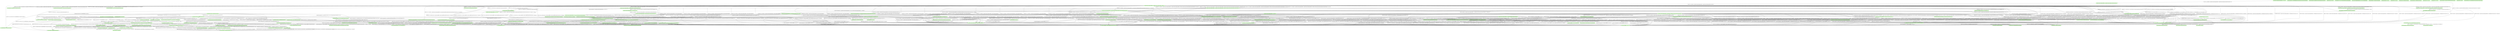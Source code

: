 digraph G {
  node [color=".3 .2 1.0",shape=box,style=filled];
  edge [];
  "0" [label="<java.io.PrintWriter: void println(java.lang.String)>",];
  "1" [label="<java.lang.Thread: void <init>(java.lang.ThreadGroup,java.lang.String)>",];
  "2" [label="<java.io.File: void <init>(java.lang.String)>",];
  "3" [label="<java.lang.ClassLoader: java.util.Enumeration getSystemResources(java.lang.String)>",];
  "4" [label="<java.lang.Class: java.lang.Class forName(java.lang.String)>",];
  "5" [label="<java.lang.Class: java.lang.String getName()>",];
  "6" [label="<org.axiondb.tools.BatchSqlCommandRunner: void <clinit>()>",];
  "7" [label="<java.io.BufferedReader: java.lang.String readLine()>",];
  "8" [label="<java.util.Hashtable: java.lang.Object put(java.lang.Object,java.lang.Object)>",];
  "9" [label="<org.axiondb.jdbc.AxionDriver: void <init>()>",];
  "10" [label="<org.axiondb.tools.BatchSqlCommandRunner: java.lang.String readCommand(java.io.BufferedReader)>",];
  "11" [label="<java.lang.Double: double parseDouble(java.lang.String)>",];
  "12" [label="<java.lang.NoClassDefFoundError: void <init>(java.lang.String)>",];
  "13" [label="<java.lang.System: java.lang.String getProperty(java.lang.String)>",];
  "14" [label="<org.axiondb.tools.Console: void <init>(java.lang.String,java.io.PrintWriter)>",];
  "15" [label="<java.lang.Object: java.lang.Class getClass()>",];
  "16" [label="<org.apache.commons.logging.LogFactory: java.util.Hashtable createFactoryStore()>",];
  "17" [label="<org.axiondb.tools.Console: void main(java.lang.String[])>",];
  "18" [label="<org.axiondb.tools.Console: void cleanUp()>",];
  "19" [label="<org.axiondb.tools.BatchSqlCommandRunner: void <init>(java.sql.Connection)>",];
  "20" [label="<org.apache.commons.logging.LogFactory$3: java.lang.Object run()>",];
  "21" [label="<java.lang.ThreadGroup: void add(java.lang.ThreadGroup)>",];
  "22" [label="<org.apache.commons.logging.LogFactory: org.apache.commons.logging.LogFactory getCachedFactory(java.lang.ClassLoader)>",];
  "23" [label="<java.lang.StringBuffer: java.lang.String toString()>",];
  "24" [label="<org.apache.commons.logging.LogFactory: java.util.Properties getConfigurationFile(java.lang.ClassLoader,java.lang.String)>",];
  "25" [label="<java.lang.Boolean: java.lang.Boolean valueOf(java.lang.String)>",];
  "26" [label="<org.apache.commons.logging.LogConfigurationException: void <init>(java.lang.String,java.lang.Throwable)>",];
  "27" [label="<org.apache.commons.logging.LogFactory: java.lang.String trim(java.lang.String)>",];
  "28" [label="<org.apache.commons.logging.LogFactory$6: java.lang.Object run()>",];
  "29" [label="<java.util.ArrayList: java.lang.Object get(int)>",];
  "30" [label="<java.util.ArrayList: int size()>",];
  "31" [label="<org.apache.commons.logging.LogFactory$4: java.lang.Object run()>",];
  "32" [label="<java.lang.ClassCastException: void <init>(java.lang.String)>",];
  "33" [label="<java.lang.Class: java.lang.Class forName(java.lang.String,boolean,java.lang.ClassLoader)>",];
  "34" [label="<org.apache.commons.logging.LogFactory: org.apache.commons.logging.LogFactory newFactory(java.lang.String,java.lang.ClassLoader,java.lang.ClassLoader)>",];
  "35" [label="<org.axiondb.jdbc.ConnectionFactory: void <init>()>",];
  "36" [label="<org.apache.commons.logging.LogFactory: void <clinit>()>",];
  "37" [label="<java.io.PrintWriter: void print(java.lang.String)>",];
  "38" [label="<org.apache.commons.logging.LogFactory: java.util.Enumeration getResources(java.lang.ClassLoader,java.lang.String)>",];
  "39" [label="<org.axiondb.tools.BatchSqlCommandRunner: boolean isInQuotes(java.lang.String,boolean)>",];
  "40" [label="<java.io.InputStreamReader: void <init>(java.io.InputStream,java.lang.String)>",];
  "41" [label="<java.lang.ClassLoader: void checkPackageAccess(java.lang.Class,java.security.ProtectionDomain)>",];
  "42" [label="<java.lang.Throwable: java.lang.String getMessage()>",];
  "43" [label="<java.util.ArrayList: boolean add(java.lang.Object)>",];
  "44" [label="<org.apache.commons.logging.LogFactory$3: void <init>(java.lang.ClassLoader,java.lang.String)>",];
  "45" [label="<java.lang.ClassLoader: long findNative(java.lang.ClassLoader,java.lang.String)>",];
  "46" [label="<java.lang.String: void <clinit>()>",];
  "47" [label="<java.lang.ClassLoader: java.lang.ClassLoader getSystemClassLoader()>",];
  "48" [label="<org.apache.commons.logging.LogFactory: void logHierarchy(java.lang.String,java.lang.ClassLoader)>",];
  "49" [label="<java.lang.ClassLoader: java.io.InputStream getSystemResourceAsStream(java.lang.String)>",];
  "50" [label="<org.axiondb.tools.Console: void describeTable(java.lang.String)>",];
  "51" [label="<java.util.Properties: java.util.Enumeration propertyNames()>",];
  "52" [label="<java.lang.Thread: void <init>(java.lang.ThreadGroup,java.lang.Runnable)>",];
  "53" [label="<org.apache.commons.logging.LogFactory: java.lang.Object createFactory(java.lang.String,java.lang.ClassLoader)>",];
  "54" [label="<java.io.FileReader: void <init>(java.io.File)>",];
  "55" [label="<org.apache.commons.logging.LogFactory$6: void <init>(java.lang.String,java.lang.String)>",];
  "56" [label="<java.util.Properties: void load(java.io.InputStream)>",];
  "57" [label="<org.axiondb.tools.Console: void printResultSet(java.sql.ResultSet)>",];
  "58" [label="<org.apache.commons.logging.LogFactory$5: void <init>(java.net.URL)>",];
  "59" [label="<java.lang.StringBuffer: void <init>(java.lang.String)>",];
  "60" [label="<java.lang.ThreadGroup: void <init>()>",];
  "61" [label="<java.lang.ThreadGroup: void checkAccess()>",];
  "62" [label="<java.lang.System: int identityHashCode(java.lang.Object)>",];
  "63" [label="<org.apache.commons.logging.LogFactory: boolean implementsLogFactory(java.lang.Class)>",];
  "64" [label="<org.apache.commons.logging.LogFactory: org.apache.commons.logging.LogFactory getFactory()>",];
  "65" [label="<java.io.InputStreamReader: void <init>(java.io.InputStream)>",];
  "66" [label="<java.io.PrintStream: void <init>(java.io.OutputStream)>",];
  "67" [label="<java.lang.reflect.Method: java.lang.Object invoke(java.lang.Object,java.lang.Object[])>",];
  "68" [label="<java.util.ArrayList: void <init>()>",];
  "69" [label="<java.lang.Throwable: java.lang.String toString()>",];
  "70" [label="<java.security.PrivilegedActionException: void <init>(java.lang.Exception)>",];
  "71" [label="<java.lang.ref.Finalizer: void register(java.lang.Object)>",];
  "72" [label="<java.lang.String: int length()>",];
  "73" [label="<java.io.PrintStream: void flush()>",];
  "74" [label="<java.lang.Class: boolean isAssignableFrom(java.lang.Class)>",];
  "75" [label="<java.lang.ClassLoader: void <init>()>",];
  "76" [label="<java.io.FileOutputStream: void <init>(java.lang.String,boolean)>",];
  "77" [label="<org.axiondb.tools.BatchSqlCommandRunner: void <init>(java.sql.Statement)>",];
  "78" [label="<org.apache.commons.logging.LogFactory$1: void <init>()>",];
  "79" [label="<org.apache.commons.logging.LogFactory: void access$000(java.lang.String)>",];
  "80" [label="<org.apache.commons.logging.LogFactory$1: java.lang.Object run()>",];
  "81" [label="<java.util.Hashtable: void <init>()>",];
  "82" [label="<org.apache.commons.logging.LogFactory$5: java.lang.Object run()>",];
  "83" [label="<org.apache.commons.logging.LogFactory: java.lang.ClassLoader directGetContextClassLoader()>",];
  "84" [label="<org.apache.commons.logging.LogFactory: void logClassLoaderEnvironment(java.lang.Class)>",];
  "85" [label="<org.apache.commons.logging.LogFactory: java.lang.ClassLoader getContextClassLoaderInternal()>",];
  "86" [label="<org.apache.commons.logging.LogFactory: org.apache.commons.logging.Log getLog(java.lang.Class)>",];
  "87" [label="<org.apache.commons.logging.LogFactory$2: void <init>(java.lang.String,java.lang.ClassLoader)>",];
  "88" [label="<java.io.PrintWriter: void print(char)>",];
  "89" [label="<java.sql.DriverManager: void registerDriver(java.sql.Driver)>",];
  "90" [label="<org.apache.commons.logging.LogFactory: boolean isDiagnosticsEnabled()>",];
  "91" [label="<java.lang.Thread: void <clinit>()>",];
  "92" [label="<java.lang.System: void initializeSystemClass()>",];
  "93" [label="<org.axiondb.tools.BatchSqlCommandRunner: java.lang.String readLine(java.io.BufferedReader)>",];
  "94" [label="<java.util.Hashtable: java.lang.Object get(java.lang.Object)>",];
  "95" [label="<java.lang.StringBuffer: java.lang.StringBuffer append(java.lang.String)>",];
  "96" [label="<java.lang.ClassLoader: void addClass(java.lang.Class)>",];
  "97" [label="<org.apache.commons.logging.LogFactory: java.lang.Class class$(java.lang.String)>",];
  "98" [label="<org.axiondb.tools.Console: void printRight(java.lang.String,int)>",];
  "99" [label="<java.lang.String: boolean equals(java.lang.Object)>",];
  "100" [label="<java.security.AccessController: java.lang.Object doPrivileged(java.security.PrivilegedAction)>",];
  "101" [label="<org.axiondb.tools.Console: void printCentered(java.lang.String,int)>",];
  "102" [label="<java.io.BufferedReader: void <init>(java.io.Reader)>",];
  "103" [label="<java.lang.Object: void <init>()>",];
  "104" [label="<org.apache.commons.logging.LogFactory: java.io.InputStream getResourceAsStream(java.lang.ClassLoader,java.lang.String)>",];
  "105" [label="<org.axiondb.tools.Console: void listTables(java.lang.String)>",];
  "106" [label="<java.lang.RuntimeException: void <init>(java.lang.String)>",];
  "107" [label="<java.lang.System: void <clinit>()>",];
  "108" [label="<org.axiondb.tools.Console: void execute(java.lang.String)>",];
  "109" [label="<java.lang.NullPointerException: void <init>(java.lang.String)>",];
  "110" [label="<org.apache.commons.logging.LogFactory: java.lang.String getSystemProperty(java.lang.String,java.lang.String)>",];
  "111" [label="<java.util.Properties: java.lang.String getProperty(java.lang.String)>",];
  "112" [label="<java.util.Properties: void <init>()>",];
  "113" [label="<java.lang.StringBuffer: void <init>()>",];
  "114" [label="<org.apache.commons.logging.LogConfigurationException: void <init>(java.lang.Throwable)>",];
  "115" [label="<org.axiondb.tools.Console: void <init>(java.lang.String,java.lang.String,java.io.PrintWriter)>",];
  "116" [label="<java.io.PrintWriter: void <init>(java.io.OutputStream,boolean)>",];
  "117" [label="<java.lang.Object: void <clinit>()>",];
  "118" [label="<org.apache.commons.logging.LogFactory: void logDiagnostic(java.lang.String)>",];
  "119" [label="<java.lang.ClassLoader: java.lang.Class loadClassInternal(java.lang.String)>",];
  "120" [label="<org.apache.commons.logging.LogFactory: java.lang.ClassLoader getClassLoader(java.lang.Class)>",];
  "121" [label="<org.axiondb.tools.Console: void printBoundary(char,int[])>",];
  "122" [label="<java.lang.ThreadGroup: void <init>(java.lang.ThreadGroup,java.lang.String)>",];
  "123" [label="<java.io.PrintStream: void println(java.lang.String)>",];
  "124" [label="<java.lang.Thread: java.lang.Thread currentThread()>",];
  "125" [label="<org.axiondb.tools.BatchSqlCommandRunner: void runCommands(java.io.BufferedReader)>",];
  "126" [label="<java.lang.Thread: void exit()>",];
  "127" [label="<org.axiondb.tools.Console: void executeSql(java.lang.String)>",];
  "128" [label="<java.lang.Class: java.lang.ClassLoader getClassLoader()>",];
  "129" [label="<java.lang.Thread: void init(java.lang.ThreadGroup,java.lang.Runnable,java.lang.String,long)>",];
  "130" [label="<java.io.BufferedReader: void close()>",];
  "131" [label="<org.axiondb.tools.BatchSqlCommandRunner: java.lang.Class class$(java.lang.String)>",];
  "132" [label="<org.apache.commons.logging.LogFactory: java.lang.String objectId(java.lang.Object)>",];
  "133" [label="<org.axiondb.tools.Console: java.sql.Connection getConnection()>",];
  "134" [label="<org.apache.commons.logging.LogFactory$4: void <init>(java.lang.ClassLoader,java.lang.String)>",];
  "135" [label="<java.lang.System: java.lang.String getProperty(java.lang.String,java.lang.String)>",];
  "136" [label="<org.axiondb.tools.Console: void <clinit>()>",];
  "137" [label="<org.apache.commons.logging.LogFactory: void initDiagnostics()>",];
  "138" [label="<org.axiondb.jdbc.AxionDriver: void <clinit>()>",];
  "139" [label="<java.io.PrintStream: void print(java.lang.String)>",];
  "140" [label="<java.lang.StringBuffer: void setLength(int)>",];
  "141" [label="<org.apache.commons.logging.LogFactory: java.util.Properties getProperties(java.net.URL)>",];
  "142" [label="<org.apache.commons.logging.LogFactory: void cacheFactory(java.lang.ClassLoader,org.apache.commons.logging.LogFactory)>",];
  "143" [label="<java.lang.StringBuffer: java.lang.StringBuffer append(char)>",];
  "144" [label="<java.lang.ThreadGroup: void uncaughtException(java.lang.Thread,java.lang.Throwable)>",];
  "145" [label="<java.sql.DriverManager: java.sql.Connection getConnection(java.lang.String)>",];
  "146" [label="<org.apache.commons.logging.LogFactory$2: java.lang.Object run()>",];
  "147" [label="<java.lang.Class: java.lang.reflect.Method getMethod(java.lang.String,java.lang.Class[])>",];
  "1" -> "129" [label="[7@L-1] invokespecial %this.<java.lang.Thread: void init(java.lang.ThreadGroup,java.lang.Runnable,java.lang.String,long)>(r1, %nullconst, r2, %longconst1);",];
  "1" -> "103" [label="[0@L-1] invokespecial %this.<java.lang.Object: void <init>()>();",];
  "6" -> "86" [label="[7@L129] $r1 = invokestatic <org.apache.commons.logging.LogFactory: org.apache.commons.logging.Log getLog(java.lang.Class)>($r2);",];
  "6" -> "131" [label="[3@L129] $r2 = invokestatic <org.axiondb.tools.BatchSqlCommandRunner: java.lang.Class class$(java.lang.String)>(%stringconst0);",];
  "9" -> "35" [label="[0@L59] invokespecial %this.<org.axiondb.jdbc.ConnectionFactory: void <init>()>();",];
  "10" -> "23" [label="[31@L111] $r3 = invokevirtual $r2.<java.lang.StringBuffer: java.lang.String toString()>();",];
  "10" -> "95" [label="[12@L105] invokevirtual $r7.<java.lang.StringBuffer: java.lang.StringBuffer append(java.lang.String)>($r6);",];
  "10" -> "39" [label="[16@L107] $z0 = invokevirtual %this.<org.axiondb.tools.BatchSqlCommandRunner: boolean isInQuotes(java.lang.String,boolean)>($r6, z3);",];
  "10" -> "143" [label="[15@L106] invokevirtual $r8.<java.lang.StringBuffer: java.lang.StringBuffer append(char)>(%intconst3);",];
  "10" -> "93" [label="[28@L103] $r6 = invokevirtual %this.<org.axiondb.tools.BatchSqlCommandRunner: java.lang.String readLine(java.io.BufferedReader)>(reader);",];
  "10" -> "140" [label="[2@L99] invokevirtual $r1.<java.lang.StringBuffer: void setLength(int)>(%intconst0);",];
  "14" -> "115" [label="[0@L71] invokespecial %this.<org.axiondb.tools.Console: void <init>(java.lang.String,java.lang.String,java.io.PrintWriter)>(dbName, %nullconst, writer);",];
  "16" -> "110" [label="[2@L346] r8 = invokestatic <org.apache.commons.logging.LogFactory: java.lang.String getSystemProperty(java.lang.String,java.lang.String)>(%stringconst0, %nullconst);",];
  "16" -> "81" [label="[26@L375] invokespecial $r2.<java.util.Hashtable: void <init>()>();",];
  "16" -> "4" [label="[8@L357] $r0 = invokestatic <java.lang.Class: java.lang.Class forName(java.lang.String)>(r8);",];
  "16" -> "99" [label="[14@L362] $z0 = invokevirtual $r4.<java.lang.String: boolean equals(java.lang.Object)>(r8);",];
  "16" -> "118" [label="[20@L366] invokestatic <org.apache.commons.logging.LogFactory: void logDiagnostic(java.lang.String)>(%stringconst2);",];
  "16" -> "90" [label="[17@L364] $z1 = invokestatic <org.apache.commons.logging.LogFactory: boolean isDiagnosticsEnabled()>();",];
  "17" -> "99" [label="[37@L296] $z0 = invokevirtual $r10.<java.lang.String: boolean equals(java.lang.Object)>($r9);",];
  "17" -> "99" [label="[52@L297] $z1 = invokevirtual $r11.<java.lang.String: boolean equals(java.lang.Object)>($r12);",];
  "17" -> "115" [label="[18@L287] invokespecial $r14.<org.axiondb.tools.Console: void <init>(java.lang.String,java.lang.String,java.io.PrintWriter)>($r16, $r15, $r1);",];
  "17" -> "18" [label="[91@L308] invokevirtual r27.<org.axiondb.tools.Console: void cleanUp()>();",];
  "17" -> "18" [label="[81@L304] invokevirtual r27.<org.axiondb.tools.Console: void cleanUp()>();",];
  "17" -> "18" [label="[76@L301] invokevirtual r27.<org.axiondb.tools.Console: void cleanUp()>();",];
  "17" -> "108" [label="[54@L298] invokevirtual r27.<org.axiondb.tools.Console: void execute(java.lang.String)>($r9);",];
  "17" -> "116" [label="[11@L285] invokespecial $r1.<java.io.PrintWriter: void <init>(java.io.OutputStream,boolean)>($r2, %intconst0);",];
  "17" -> "7" [label="[35@L295] $r9 = invokevirtual $r8.<java.io.BufferedReader: java.lang.String readLine()>();",];
  "17" -> "99" [label="[40@L296] $z2 = invokevirtual $r13.<java.lang.String: boolean equals(java.lang.Object)>($r9);",];
  "17" -> "14" [label="[23@L289] invokespecial $r3.<org.axiondb.tools.Console: void <init>(java.lang.String,java.io.PrintWriter)>($r4, $r1);",];
  "17" -> "18" [label="[86@L307] invokevirtual r27.<org.axiondb.tools.Console: void cleanUp()>();",];
  "19" -> "77" [label="[1@L60] invokespecial %this.<org.axiondb.tools.BatchSqlCommandRunner: void <init>(java.sql.Statement)>($r2);",];
  "20" -> "49" [label="[7@L1361] $r3 = invokestatic <java.lang.ClassLoader: java.io.InputStream getSystemResourceAsStream(java.lang.String)>($r2);",];
  "22" -> "94" [label="[4@L979] $r2 = invokevirtual $r1.<java.util.Hashtable: java.lang.Object get(java.lang.Object)>(r0);",];
  "24" -> "113" [label="[93@L1534] invokespecial $r57.<java.lang.StringBuffer: void <init>()>();",];
  "24" -> "111" [label="[36@L1495] $r18 = invokevirtual $r17.<java.util.Properties: java.lang.String getProperty(java.lang.String)>(%stringconst1);",];
  "24" -> "113" [label="[103@L1538] invokespecial $r58.<java.lang.StringBuffer: void <init>()>();",];
  "24" -> "118" [label="[60@L1503] invokestatic <org.apache.commons.logging.LogFactory: void logDiagnostic(java.lang.String)>($r42);",];
  "24" -> "90" [label="[21@L1489] $z3 = invokestatic <org.apache.commons.logging.LogFactory: boolean isDiagnosticsEnabled()>();",];
  "24" -> "95" [label="[95@L1534] $r11 = invokevirtual $r57.<java.lang.StringBuffer: java.lang.StringBuffer append(java.lang.String)>(%stringconst9);",];
  "24" -> "90" [label="[43@L1502] $z2 = invokestatic <org.apache.commons.logging.LogFactory: boolean isDiagnosticsEnabled()>();",];
  "24" -> "118" [label="[34@L1490] invokestatic <org.apache.commons.logging.LogFactory: void logDiagnostic(java.lang.String)>($r50);",];
  "24" -> "95" [label="[26@L1490] $r45 = invokevirtual $r54.<java.lang.StringBuffer: java.lang.StringBuffer append(java.lang.String)>(%stringconst2);",];
  "24" -> "111" [label="[17@L1483] $r43 = invokevirtual $r17.<java.util.Properties: java.lang.String getProperty(java.lang.String)>(%stringconst1);",];
  "24" -> "118" [label="[100@L1534] invokestatic <org.apache.commons.logging.LogFactory: void logDiagnostic(java.lang.String)>($r14);",];
  "24" -> "113" [label="[46@L1503] invokespecial $r55.<java.lang.StringBuffer: void <init>()>();",];
  "24" -> "118" [label="[88@L1528] invokestatic <org.apache.commons.logging.LogFactory: void logDiagnostic(java.lang.String)>(%stringconst8);",];
  "24" -> "95" [label="[69@L1515] $r20 = invokevirtual $r56.<java.lang.StringBuffer: java.lang.StringBuffer append(java.lang.String)>(%stringconst5);",];
  "24" -> "95" [label="[48@L1503] $r32 = invokevirtual $r55.<java.lang.StringBuffer: java.lang.StringBuffer append(java.lang.String)>(%stringconst5);",];
  "24" -> "38" [label="[3@L1469] $r2 = invokestatic <org.apache.commons.logging.LogFactory: java.util.Enumeration getResources(java.lang.ClassLoader,java.lang.String)>(r0, fileName);",];
  "24" -> "11" [label="[20@L1486] d0 = invokestatic <java.lang.Double: double parseDouble(java.lang.String)>($r43);",];
  "24" -> "118" [label="[113@L1538] invokestatic <org.apache.commons.logging.LogFactory: void logDiagnostic(java.lang.String)>($r9);",];
  "24" -> "90" [label="[65@L1514] $z1 = invokestatic <org.apache.commons.logging.LogFactory: boolean isDiagnosticsEnabled()>();",];
  "24" -> "113" [label="[24@L1490] invokespecial $r54.<java.lang.StringBuffer: void <init>()>();",];
  "24" -> "90" [label="[85@L1527] $z4 = invokestatic <org.apache.commons.logging.LogFactory: boolean isDiagnosticsEnabled()>();",];
  "24" -> "11" [label="[39@L1498] d1 = invokestatic <java.lang.Double: double parseDouble(java.lang.String)>($r18);",];
  "24" -> "141" [label="[11@L1478] $r17 = invokestatic <org.apache.commons.logging.LogFactory: java.util.Properties getProperties(java.net.URL)>(r16);",];
  "24" -> "90" [label="[89@L1532] $z5 = invokestatic <org.apache.commons.logging.LogFactory: boolean isDiagnosticsEnabled()>();",];
  "24" -> "95" [label="[105@L1538] $r4 = invokevirtual $r58.<java.lang.StringBuffer: java.lang.StringBuffer append(java.lang.String)>(%stringconst11);",];
  "24" -> "113" [label="[68@L1515] invokespecial $r56.<java.lang.StringBuffer: void <init>()>();",];
  "24" -> "118" [label="[81@L1515] invokestatic <org.apache.commons.logging.LogFactory: void logDiagnostic(java.lang.String)>($r30);",];
  "26" -> "113" [label="[1@L76] invokespecial $r1.<java.lang.StringBuffer: void <init>()>();",];
  "26" -> "106" [label="[9@L76] invokespecial %this.<java.lang.RuntimeException: void <init>(java.lang.String)>($r8);",];
  "26" -> "95" [label="[2@L76] $r3 = invokevirtual $r1.<java.lang.StringBuffer: java.lang.StringBuffer append(java.lang.String)>(message);",];
  "28" -> "135" [label="[2@L1561] $r3 = invokestatic <java.lang.System: java.lang.String getProperty(java.lang.String,java.lang.String)>($r2, $r1);",];
  "31" -> "3" [label="[7@L1390] $r3 = invokestatic <java.lang.ClassLoader: java.util.Enumeration getSystemResources(java.lang.String)>($r2);",];
  "31" -> "113" [label="[14@L1394] invokespecial $r9.<java.lang.StringBuffer: void <init>()>();",];
  "31" -> "90" [label="[10@L1393] $z0 = invokestatic <org.apache.commons.logging.LogFactory: boolean isDiagnosticsEnabled()>();",];
  "31" -> "95" [label="[16@L1394] $r10 = invokevirtual $r9.<java.lang.StringBuffer: java.lang.StringBuffer append(java.lang.String)>(%stringconst1);",];
  "31" -> "79" [label="[24@L1394] invokestatic <org.apache.commons.logging.LogFactory: void access$000(java.lang.String)>($r16);",];
  "34" -> "132" [label="[24@L1079] $r7 = invokestatic <org.apache.commons.logging.LogFactory: java.lang.String objectId(java.lang.Object)>($r3);",];
  "34" -> "132" [label="[28@L1079] $r11 = invokestatic <org.apache.commons.logging.LogFactory: java.lang.String objectId(java.lang.Object)>(contextClassLoader);",];
  "34" -> "113" [label="[21@L1079] invokespecial $r5.<java.lang.StringBuffer: void <init>()>();",];
  "34" -> "95" [label="[23@L1079] $r6 = invokevirtual $r5.<java.lang.StringBuffer: java.lang.StringBuffer append(java.lang.String)>(%stringconst2);",];
  "34" -> "100" [label="[2@L1062] $r3 = invokestatic <java.security.AccessController: java.lang.Object doPrivileged(java.security.PrivilegedAction)>($r0);",];
  "34" -> "42" [label="[13@L1072] $r17 = invokevirtual r14.<java.lang.Throwable: java.lang.String getMessage()>();",];
  "34" -> "118" [label="[31@L1079] invokestatic <org.apache.commons.logging.LogFactory: void logDiagnostic(java.lang.String)>($r13);",];
  "34" -> "118" [label="[16@L1072] invokestatic <org.apache.commons.logging.LogFactory: void logDiagnostic(java.lang.String)>($r19);",];
  "34" -> "95" [label="[12@L1072] $r16 = invokevirtual $r15.<java.lang.StringBuffer: java.lang.StringBuffer append(java.lang.String)>(%stringconst1);",];
  "34" -> "90" [label="[7@L1071] $z2 = invokestatic <org.apache.commons.logging.LogFactory: boolean isDiagnosticsEnabled()>();",];
  "34" -> "90" [label="[18@L1078] $z1 = invokestatic <org.apache.commons.logging.LogFactory: boolean isDiagnosticsEnabled()>();",];
  "34" -> "146" [label="[2@L1062] $r3 = invokestatic <java.security.AccessController: java.lang.Object doPrivileged(java.security.PrivilegedAction)>($r0);",];
  "34" -> "87" [label="[1@L1062] invokespecial $r0.<org.apache.commons.logging.LogFactory$2: void <init>(java.lang.String,java.lang.ClassLoader)>(r1, classLoader);",];
  "34" -> "113" [label="[10@L1072] invokespecial $r15.<java.lang.StringBuffer: void <init>()>();",];
  "35" -> "103" [label="[0@L54] invokespecial %this.<java.lang.Object: void <init>()>();",];
  "36" -> "97" [label="[23@L1816] $r4 = invokestatic <org.apache.commons.logging.LogFactory: java.lang.Class class$(java.lang.String)>(%stringconst6);",];
  "36" -> "118" [label="[43@L1821] invokestatic <org.apache.commons.logging.LogFactory: void logDiagnostic(java.lang.String)>(%stringconst10);",];
  "36" -> "120" [label="[27@L1816] $r1 = invokestatic <org.apache.commons.logging.LogFactory: java.lang.ClassLoader getClassLoader(java.lang.Class)>($r4);",];
  "36" -> "84" [label="[36@L1818] invokestatic <org.apache.commons.logging.LogFactory: void logClassLoaderEnvironment(java.lang.Class)>($r5);",];
  "36" -> "90" [label="[39@L1820] $z0 = invokestatic <org.apache.commons.logging.LogFactory: boolean isDiagnosticsEnabled()>();",];
  "36" -> "97" [label="[32@L1818] $r5 = invokestatic <org.apache.commons.logging.LogFactory: java.lang.Class class$(java.lang.String)>(%stringconst6);",];
  "36" -> "16" [label="[37@L1819] $r3 = invokestatic <org.apache.commons.logging.LogFactory: java.util.Hashtable createFactoryStore()>();",];
  "36" -> "137" [label="[29@L1817] invokestatic <org.apache.commons.logging.LogFactory: void initDiagnostics()>();",];
  "38" -> "31" [label="[2@L1407] $r3 = invokestatic <java.security.AccessController: java.lang.Object doPrivileged(java.security.PrivilegedAction)>($r0);",];
  "38" -> "134" [label="[1@L1383] invokespecial $r0.<org.apache.commons.logging.LogFactory$4: void <init>(java.lang.ClassLoader,java.lang.String)>(r1, name);",];
  "38" -> "100" [label="[2@L1407] $r3 = invokestatic <java.security.AccessController: java.lang.Object doPrivileged(java.security.PrivilegedAction)>($r0);",];
  "44" -> "103" [label="[0@L1357] invokespecial %this.<java.lang.Object: void <init>()>();",];
  "48" -> "132" [label="[9@L1739] $r13 = invokestatic <org.apache.commons.logging.LogFactory: java.lang.String objectId(java.lang.Object)>(classLoader);",];
  "48" -> "132" [label="[38@L1752] $r7 = invokestatic <org.apache.commons.logging.LogFactory: java.lang.String objectId(java.lang.Object)>(classLoader);",];
  "48" -> "95" [label="[42@L1754] invokevirtual $r1.<java.lang.StringBuffer: java.lang.StringBuffer append(java.lang.String)>(%stringconst5);",];
  "48" -> "90" [label="[0@L1733] $z0 = invokestatic <org.apache.commons.logging.LogFactory: boolean isDiagnosticsEnabled()>();",];
  "48" -> "95" [label="[48@L1760] invokevirtual $r1.<java.lang.StringBuffer: java.lang.StringBuffer append(java.lang.String)>(%stringconst6);",];
  "48" -> "23" [label="[56@L1770] $r9 = invokevirtual $r1.<java.lang.StringBuffer: java.lang.String toString()>();",];
  "48" -> "95" [label="[8@L1739] $r12 = invokevirtual $r11.<java.lang.StringBuffer: java.lang.StringBuffer append(java.lang.String)>(r3);",];
  "48" -> "95" [label="[51@L1764] invokevirtual $r1.<java.lang.StringBuffer: java.lang.StringBuffer append(java.lang.String)>(%stringconst7);",];
  "48" -> "113" [label="[22@L1745] invokespecial $r21.<java.lang.StringBuffer: void <init>()>();",];
  "48" -> "118" [label="[57@L1770] invokestatic <org.apache.commons.logging.LogFactory: void logDiagnostic(java.lang.String)>($r9);",];
  "48" -> "95" [label="[54@L1766] invokevirtual $r1.<java.lang.StringBuffer: java.lang.StringBuffer append(java.lang.String)>(%stringconst8);",];
  "48" -> "59" [label="[37@L1750] invokespecial $r1.<java.lang.StringBuffer: void <init>(java.lang.String)>($r6);",];
  "48" -> "95" [label="[23@L1745] $r22 = invokevirtual $r21.<java.lang.StringBuffer: java.lang.StringBuffer append(java.lang.String)>(r3);",];
  "48" -> "118" [label="[27@L1745] invokestatic <org.apache.commons.logging.LogFactory: void logDiagnostic(java.lang.String)>($r24);",];
  "48" -> "118" [label="[17@L1739] invokestatic <org.apache.commons.logging.LogFactory: void logDiagnostic(java.lang.String)>($r18);",];
  "48" -> "113" [label="[7@L1739] invokespecial $r11.<java.lang.StringBuffer: void <init>()>();",];
  "48" -> "113" [label="[32@L1750] invokespecial $r2.<java.lang.StringBuffer: void <init>()>();",];
  "48" -> "95" [label="[39@L1752] invokevirtual $r1.<java.lang.StringBuffer: java.lang.StringBuffer append(java.lang.String)>($r7);",];
  "48" -> "95" [label="[33@L1750] $r4 = invokevirtual $r2.<java.lang.StringBuffer: java.lang.StringBuffer append(java.lang.String)>(r3);",];
  "48" -> "47" [label="[18@L1743] $r0 = invokestatic <java.lang.ClassLoader: java.lang.ClassLoader getSystemClassLoader()>();",];
  "50" -> "95" [label="[3@L159] $r1 = invokevirtual $r0.<java.lang.StringBuffer: java.lang.StringBuffer append(java.lang.String)>(%stringconst0);",];
  "50" -> "127" [label="[9@L161] invokespecial %this.<org.axiondb.tools.Console: void executeSql(java.lang.String)>($r6);",];
  "50" -> "113" [label="[1@L159] invokespecial $r0.<java.lang.StringBuffer: void <init>()>();",];
  "53" -> "132" [label="[93@L1177] $r73 = invokestatic <org.apache.commons.logging.LogFactory: java.lang.String objectId(java.lang.Object)>(classLoader);",];
  "53" -> "26" [label="[194@L1271] invokespecial $r38.<org.apache.commons.logging.LogConfigurationException: void <init>(java.lang.String,java.lang.Throwable)>(%stringconst30, $r35);",];
  "53" -> "118" [label="[172@L1256] invokestatic <org.apache.commons.logging.LogFactory: void logDiagnostic(java.lang.String)>($r10);",];
  "53" -> "95" [label="[69@L1166] $r81 = invokevirtual $r80.<java.lang.StringBuffer: java.lang.StringBuffer append(java.lang.String)>(%stringconst9);",];
  "53" -> "118" [label="[157@L1217] invokestatic <org.apache.commons.logging.LogFactory: void logDiagnostic(java.lang.String)>($r56);",];
  "53" -> "118" [label="[27@L1134] invokestatic <org.apache.commons.logging.LogFactory: void logDiagnostic(java.lang.String)>($r34);",];
  "53" -> "113" [label="[127@L1205] invokespecial $r58.<java.lang.StringBuffer: void <init>()>();",];
  "53" -> "113" [label="[144@L1212] invokespecial $r50.<java.lang.StringBuffer: void <init>()>();",];
  "53" -> "113" [label="[67@L1166] invokespecial $r80.<java.lang.StringBuffer: void <init>()>();",];
  "53" -> "97" [label="[116@L1200] $r92 = invokestatic <org.apache.commons.logging.LogFactory: java.lang.Class class$(java.lang.String)>(%stringconst0);",];
  "53" -> "118" [label="[182@L1266] invokestatic <org.apache.commons.logging.LogFactory: void logDiagnostic(java.lang.String)>(%stringconst29);",];
  "53" -> "113" [label="[17@L1134] invokespecial $r27.<java.lang.StringBuffer: void <init>()>();",];
  "53" -> "5" [label="[50@L1151] $r23 = invokevirtual $r89.<java.lang.Class: java.lang.String getName()>();",];
  "53" -> "95" [label="[145@L1212] $r51 = invokevirtual $r50.<java.lang.StringBuffer: java.lang.StringBuffer append(java.lang.String)>($r49);",];
  "53" -> "113" [label="[164@L1256] invokespecial $r5.<java.lang.StringBuffer: void <init>()>();",];
  "53" -> "95" [label="[166@L1256] $r6 = invokevirtual $r5.<java.lang.StringBuffer: java.lang.StringBuffer append(java.lang.String)>(%stringconst27);",];
  "53" -> "118" [label="[76@L1166] invokestatic <org.apache.commons.logging.LogFactory: void logDiagnostic(java.lang.String)>($r86);",];
  "53" -> "95" [label="[110@L1200] $r42 = invokevirtual $r41.<java.lang.StringBuffer: java.lang.StringBuffer append(java.lang.String)>(%stringconst16);",];
  "53" -> "90" [label="[82@L1176] $z7 = invokestatic <org.apache.commons.logging.LogFactory: boolean isDiagnosticsEnabled()>();",];
  "53" -> "95" [label="[151@L1214] $r54 = invokevirtual $r53.<java.lang.StringBuffer: java.lang.StringBuffer append(java.lang.String)>(r93);",];
  "53" -> "97" [label="[7@L1132] $r88 = invokestatic <org.apache.commons.logging.LogFactory: java.lang.Class class$(java.lang.String)>(%stringconst0);",];
  "53" -> "118" [label="[100@L1177] invokestatic <org.apache.commons.logging.LogFactory: void logDiagnostic(java.lang.String)>($r77);",];
  "53" -> "90" [label="[64@L1165] $z8 = invokestatic <org.apache.commons.logging.LogFactory: boolean isDiagnosticsEnabled()>();",];
  "53" -> "95" [label="[34@L1151] $r14 = invokevirtual $r13.<java.lang.StringBuffer: java.lang.StringBuffer append(java.lang.String)>(%stringconst4);",];
  "53" -> "97" [label="[46@L1151] $r89 = invokestatic <org.apache.commons.logging.LogFactory: java.lang.Class class$(java.lang.String)>(%stringconst0);",];
  "53" -> "132" [label="[167@L1256] $r7 = invokestatic <org.apache.commons.logging.LogFactory: java.lang.String objectId(java.lang.Object)>(classLoader);",];
  "53" -> "95" [label="[87@L1177] $r69 = invokevirtual $r68.<java.lang.StringBuffer: java.lang.StringBuffer append(java.lang.String)>(%stringconst11);",];
  "53" -> "48" [label="[57@L1156] invokestatic <org.apache.commons.logging.LogFactory: void logHierarchy(java.lang.String,java.lang.ClassLoader)>(%stringconst8, classLoader);",];
  "53" -> "95" [label="[19@L1134] $r28 = invokevirtual $r27.<java.lang.StringBuffer: java.lang.StringBuffer append(java.lang.String)>(%stringconst2);",];
  "53" -> "95" [label="[128@L1205] $r59 = invokevirtual $r58.<java.lang.StringBuffer: java.lang.StringBuffer append(java.lang.String)>($r49);",];
  "53" -> "113" [label="[150@L1214] invokespecial $r53.<java.lang.StringBuffer: void <init>()>();",];
  "53" -> "63" [label="[106@L1193] $z5 = invokestatic <org.apache.commons.logging.LogFactory: boolean implementsLogFactory(java.lang.Class)>(r87);",];
  "53" -> "132" [label="[73@L1166] $r84 = invokestatic <org.apache.commons.logging.LogFactory: java.lang.String objectId(java.lang.Object)>(classLoader);",];
  "53" -> "90" [label="[179@L1265] $z3 = invokestatic <org.apache.commons.logging.LogFactory: boolean isDiagnosticsEnabled()>();",];
  "53" -> "5" [label="[120@L1200] $r46 = invokevirtual $r92.<java.lang.Class: java.lang.String getName()>();",];
  "53" -> "32" [label="[159@L1220] invokespecial $r57.<java.lang.ClassCastException: void <init>(java.lang.String)>($r56);",];
  "53" -> "4" [label="[173@L1261] $r2 = invokestatic <java.lang.Class: java.lang.Class forName(java.lang.String)>(r1);",];
  "53" -> "90" [label="[155@L1216] $z6 = invokestatic <org.apache.commons.logging.LogFactory: boolean isDiagnosticsEnabled()>();",];
  "53" -> "113" [label="[108@L1200] invokespecial $r41.<java.lang.StringBuffer: void <init>()>();",];
  "53" -> "90" [label="[29@L1150] $z1 = invokestatic <org.apache.commons.logging.LogFactory: boolean isDiagnosticsEnabled()>();",];
  "53" -> "90" [label="[161@L1255] $z9 = invokestatic <org.apache.commons.logging.LogFactory: boolean isDiagnosticsEnabled()>();",];
  "53" -> "90" [label="[14@L1133] $z2 = invokestatic <org.apache.commons.logging.LogFactory: boolean isDiagnosticsEnabled()>();",];
  "53" -> "113" [label="[32@L1151] invokespecial $r13.<java.lang.StringBuffer: void <init>()>();",];
  "53" -> "132" [label="[40@L1151] $r19 = invokestatic <org.apache.commons.logging.LogFactory: java.lang.String objectId(java.lang.Object)>($r18);",];
  "53" -> "74" [label="[11@L1132] $z0 = invokevirtual $r88.<java.lang.Class: boolean isAssignableFrom(java.lang.Class)>($r11);",];
  "53" -> "118" [label="[55@L1151] invokestatic <org.apache.commons.logging.LogFactory: void logDiagnostic(java.lang.String)>($r26);",];
  "53" -> "114" [label="[197@L1276] invokespecial $r36.<org.apache.commons.logging.LogConfigurationException: void <init>(java.lang.Throwable)>($r35);",];
  "53" -> "74" [label="[190@L1268] $z4 = invokevirtual $r94.<java.lang.Class: boolean isAssignableFrom(java.lang.Class)>(r87);",];
  "53" -> "132" [label="[24@L1134] $r32 = invokestatic <org.apache.commons.logging.LogFactory: java.lang.String objectId(java.lang.Object)>(classLoader);",];
  "53" -> "113" [label="[85@L1177] invokespecial $r68.<java.lang.StringBuffer: void <init>()>();",];
  "53" -> "97" [label="[186@L1268] $r94 = invokestatic <org.apache.commons.logging.LogFactory: java.lang.Class class$(java.lang.String)>(%stringconst0);",];
  "55" -> "103" [label="[0@L1560] invokespecial %this.<java.lang.Object: void <init>()>();",];
  "57" -> "121" [label="[70@L227] invokevirtual %this.<org.axiondb.tools.Console: void printBoundary(char,int[])>(%intconst4, r2);",];
  "57" -> "30" [label="[73@L218] $i9 = invokeinterface $r11.<java.util.List: int size()>();",];
  "57" -> "98" [label="[64@L224] invokevirtual %this.<org.axiondb.tools.Console: void printRight(java.lang.String,int)>(r14, $i10);",];
  "57" -> "72" [label="[27@L202] $i4 = invokevirtual r17.<java.lang.String: int length()>();",];
  "57" -> "121" [label="[39@L209] invokevirtual %this.<org.axiondb.tools.Console: void printBoundary(char,int[])>(%intconst2, r2);",];
  "57" -> "101" [label="[48@L213] invokevirtual %this.<org.axiondb.tools.Console: void printCentered(java.lang.String,int)>($r8, $i8);",];
  "57" -> "0" [label="[52@L215] invokevirtual $r10.<java.io.PrintWriter: void println(java.lang.String)>(%stringconst3);",];
  "57" -> "121" [label="[53@L216] invokevirtual %this.<org.axiondb.tools.Console: void printBoundary(char,int[])>(%intconst2, r2);",];
  "57" -> "37" [label="[62@L223] invokevirtual $r15.<java.io.PrintWriter: void print(java.lang.String)>(%stringconst3);",];
  "57" -> "68" [label="[14@L193] invokespecial $r5.<java.util.ArrayList: void <init>()>();",];
  "57" -> "0" [label="[68@L226] invokevirtual $r16.<java.io.PrintWriter: void println(java.lang.String)>(%stringconst3);",];
  "57" -> "37" [label="[46@L212] invokevirtual $r9.<java.io.PrintWriter: void print(java.lang.String)>(%stringconst3);",];
  "57" -> "43" [label="[33@L205] invokeinterface $r6.<java.util.List: boolean add(java.lang.Object)>(r17);",];
  "57" -> "29" [label="[59@L222] $r13 = invokeinterface $r12.<java.util.List: java.lang.Object get(int)>(i14);",];
  "57" -> "72" [label="[30@L203] $i6 = invokevirtual r17.<java.lang.String: int length()>();",];
  "58" -> "103" [label="[0@L1422] invokespecial %this.<java.lang.Object: void <init>()>();",];
  "60" -> "103" [label="[0@L-1] invokespecial %this.<java.lang.Object: void <init>()>();",];
  "63" -> "113" [label="[16@L1305] invokespecial $r9.<java.lang.StringBuffer: void <init>()>();",];
  "63" -> "33" [label="[11@L1301] $r2 = invokestatic <java.lang.Class: java.lang.Class forName(java.lang.String,boolean,java.lang.ClassLoader)>(%stringconst2, %intconst3, $r1);",];
  "63" -> "118" [label="[57@L1339] invokestatic <org.apache.commons.logging.LogFactory: void logDiagnostic(java.lang.String)>(%stringconst8);",];
  "63" -> "118" [label="[5@L1298] invokestatic <org.apache.commons.logging.LogFactory: void logDiagnostic(java.lang.String)>(%stringconst0);",];
  "63" -> "74" [label="[12@L1303] $z0 = invokevirtual $r2.<java.lang.Class: boolean isAssignableFrom(java.lang.Class)>(r0);",];
  "63" -> "95" [label="[17@L1305] $r10 = invokevirtual $r9.<java.lang.StringBuffer: java.lang.StringBuffer append(java.lang.String)>(%stringconst1);",];
  "63" -> "95" [label="[39@L1318] $r24 = invokevirtual $r23.<java.lang.StringBuffer: java.lang.StringBuffer append(java.lang.String)>(%stringconst6);",];
  "63" -> "118" [label="[33@L1308] invokestatic <org.apache.commons.logging.LogFactory: void logDiagnostic(java.lang.String)>($r8);",];
  "63" -> "113" [label="[26@L1308] invokespecial $r3.<java.lang.StringBuffer: void <init>()>();",];
  "63" -> "113" [label="[47@L1328] invokespecial $r17.<java.lang.StringBuffer: void <init>()>();",];
  "63" -> "48" [label="[8@L1300] invokestatic <org.apache.commons.logging.LogFactory: void logHierarchy(java.lang.String,java.lang.ClassLoader)>(%stringconst1, $r1);",];
  "63" -> "118" [label="[43@L1318] invokestatic <org.apache.commons.logging.LogFactory: void logDiagnostic(java.lang.String)>($r27);",];
  "63" -> "95" [label="[49@L1328] $r18 = invokevirtual $r17.<java.lang.StringBuffer: java.lang.StringBuffer append(java.lang.String)>(%stringconst7);",];
  "63" -> "118" [label="[53@L1328] invokestatic <org.apache.commons.logging.LogFactory: void logDiagnostic(java.lang.String)>($r21);",];
  "63" -> "118" [label="[23@L1305] invokestatic <org.apache.commons.logging.LogFactory: void logDiagnostic(java.lang.String)>($r14);",];
  "63" -> "95" [label="[27@L1308] $r4 = invokevirtual $r3.<java.lang.StringBuffer: java.lang.StringBuffer append(java.lang.String)>(%stringconst1);",];
  "63" -> "113" [label="[37@L1318] invokespecial $r23.<java.lang.StringBuffer: void <init>()>();",];
  "64" -> "85" [label="[0@L423] $r0 = invokestatic <org.apache.commons.logging.LogFactory: java.lang.ClassLoader getContextClassLoaderInternal()>();",];
  "64" -> "118" [label="[170@L608] invokestatic <org.apache.commons.logging.LogFactory: void logDiagnostic(java.lang.String)>($r12);",];
  "64" -> "90" [label="[76@L520] $z16 = invokestatic <org.apache.commons.logging.LogFactory: boolean isDiagnosticsEnabled()>();",];
  "64" -> "90" [label="[34@L482] $z18 = invokestatic <org.apache.commons.logging.LogFactory: boolean isDiagnosticsEnabled()>();",];
  "64" -> "118" [label="[52@L492] invokestatic <org.apache.commons.logging.LogFactory: void logDiagnostic(java.lang.String)>($r31);",];
  "64" -> "132" [label="[17@L441] $r36 = invokestatic <org.apache.commons.logging.LogFactory: java.lang.String objectId(java.lang.Object)>($r0);",];
  "64" -> "99" [label="[115@L560] $z10 = invokevirtual $r17.<java.lang.String: boolean equals(java.lang.Object)>($r16);",];
  "64" -> "113" [label="[64@L507] invokespecial $r59.<java.lang.StringBuffer: void <init>()>();",];
  "64" -> "111" [label="[158@L605] $r7 = invokevirtual $r1.<java.util.Properties: java.lang.String getProperty(java.lang.String)>(%stringconst7);",];
  "64" -> "34" [label="[189@L650] r67 = invokestatic <org.apache.commons.logging.LogFactory: org.apache.commons.logging.LogFactory newFactory(java.lang.String,java.lang.ClassLoader,java.lang.ClassLoader)>(%stringconst29, $r6, $r0);",];
  "64" -> "90" [label="[61@L506] $z17 = invokestatic <org.apache.commons.logging.LogFactory: boolean isDiagnosticsEnabled()>();",];
  "64" -> "95" [label="[81@L521] $r52 = invokevirtual $r51.<java.lang.StringBuffer: java.lang.StringBuffer append(java.lang.String)>(%stringconst13);",];
  "64" -> "95" [label="[165@L608] $r9 = invokevirtual $r8.<java.lang.StringBuffer: java.lang.StringBuffer append(java.lang.String)>(%stringconst24);",];
  "64" -> "118" [label="[88@L521] invokestatic <org.apache.commons.logging.LogFactory: void logDiagnostic(java.lang.String)>($r57);",];
  "64" -> "90" [label="[178@L622] $z4 = invokestatic <org.apache.commons.logging.LogFactory: boolean isDiagnosticsEnabled()>();",];
  "64" -> "27" [label="[68@L507] $r62 = invokestatic <org.apache.commons.logging.LogFactory: java.lang.String trim(java.lang.String)>($r61);",];
  "64" -> "25" [label="[30@L467] $r33 = invokestatic <java.lang.Boolean: java.lang.Boolean valueOf(java.lang.String)>($r32);",];
  "64" -> "90" [label="[160@L607] $z7 = invokestatic <org.apache.commons.logging.LogFactory: boolean isDiagnosticsEnabled()>();",];
  "64" -> "113" [label="[163@L608] invokespecial $r8.<java.lang.StringBuffer: void <init>()>();",];
  "64" -> "27" [label="[147@L584] $r43 = invokestatic <org.apache.commons.logging.LogFactory: java.lang.String trim(java.lang.String)>($r42);",];
  "64" -> "7" [label="[111@L557] $r16 = invokevirtual r69.<java.io.BufferedReader: java.lang.String readLine()>();",];
  "64" -> "111" [label="[28@L463] $r32 = invokevirtual $r1.<java.util.Properties: java.lang.String getProperty(java.lang.String)>(%stringconst5);",];
  "64" -> "90" [label="[154@L599] $z5 = invokestatic <org.apache.commons.logging.LogFactory: boolean isDiagnosticsEnabled()>();",];
  "64" -> "90" [label="[11@L440] $z0 = invokestatic <org.apache.commons.logging.LogFactory: boolean isDiagnosticsEnabled()>();",];
  "64" -> "34" [label="[171@L612] r67 = invokestatic <org.apache.commons.logging.LogFactory: org.apache.commons.logging.LogFactory newFactory(java.lang.String,java.lang.ClassLoader,java.lang.ClassLoader)>($r7, r68, $r0);",];
  "64" -> "118" [label="[73@L507] invokestatic <org.apache.commons.logging.LogFactory: void logDiagnostic(java.lang.String)>($r65);",];
  "64" -> "48" [label="[22@L444] invokestatic <org.apache.commons.logging.LogFactory: void logHierarchy(java.lang.String,java.lang.ClassLoader)>(%stringconst3, $r0);",];
  "64" -> "118" [label="[181@L623] invokestatic <org.apache.commons.logging.LogFactory: void logDiagnostic(java.lang.String)>(%stringconst27);",];
  "64" -> "118" [label="[176@L617] invokestatic <org.apache.commons.logging.LogFactory: void logDiagnostic(java.lang.String)>(%stringconst26);",];
  "64" -> "118" [label="[132@L563] invokestatic <org.apache.commons.logging.LogFactory: void logDiagnostic(java.lang.String)>($r25);",];
  "64" -> "90" [label="[183@L634] $z3 = invokestatic <org.apache.commons.logging.LogFactory: boolean isDiagnosticsEnabled()>();",];
  "64" -> "24" [label="[24@L457] $r1 = invokestatic <org.apache.commons.logging.LogFactory: java.util.Properties getConfigurationFile(java.lang.ClassLoader,java.lang.String)>($r0, %stringconst4);",];
  "64" -> "40" [label="[101@L552] invokespecial $r15.<java.io.InputStreamReader: void <init>(java.io.InputStream,java.lang.String)>($r13, %stringconst17);",];
  "64" -> "118" [label="[20@L441] invokestatic <org.apache.commons.logging.LogFactory: void logDiagnostic(java.lang.String)>($r38);",];
  "64" -> "90" [label="[55@L499] $z1 = invokestatic <org.apache.commons.logging.LogFactory: boolean isDiagnosticsEnabled()>();",];
  "64" -> "34" [label="[53@L497] r67 = invokestatic <org.apache.commons.logging.LogFactory: org.apache.commons.logging.LogFactory newFactory(java.lang.String,java.lang.ClassLoader,java.lang.ClassLoader)>($r2, r68, $r0);",];
  "64" -> "118" [label="[58@L500] invokestatic <org.apache.commons.logging.LogFactory: void logDiagnostic(java.lang.String)>(%stringconst10);",];
  "64" -> "27" [label="[83@L521] $r54 = invokestatic <org.apache.commons.logging.LogFactory: java.lang.String trim(java.lang.String)>($r53);",];
  "64" -> "104" [label="[96@L544] $r13 = invokestatic <org.apache.commons.logging.LogFactory: java.io.InputStream getResourceAsStream(java.lang.ClassLoader,java.lang.String)>($r0, %stringconst16);",];
  "64" -> "42" [label="[146@L584] $r42 = invokevirtual $r39.<java.lang.Throwable: java.lang.String getMessage()>();",];
  "64" -> "142" [label="[191@L657] invokestatic <org.apache.commons.logging.LogFactory: void cacheFactory(java.lang.ClassLoader,org.apache.commons.logging.LogFactory)>($r0, r67);",];
  "64" -> "113" [label="[44@L492] invokespecial $r26.<java.lang.StringBuffer: void <init>()>();",];
  "64" -> "118" [label="[157@L600] invokestatic <org.apache.commons.logging.LogFactory: void logDiagnostic(java.lang.String)>(%stringconst23);",];
  "64" -> "90" [label="[117@L562] $z11 = invokestatic <org.apache.commons.logging.LogFactory: boolean isDiagnosticsEnabled()>();",];
  "64" -> "95" [label="[46@L492] $r27 = invokevirtual $r26.<java.lang.StringBuffer: java.lang.StringBuffer append(java.lang.String)>(%stringconst8);",];
  "64" -> "118" [label="[138@L574] invokestatic <org.apache.commons.logging.LogFactory: void logDiagnostic(java.lang.String)>(%stringconst22);",];
  "64" -> "110" [label="[39@L489] $r2 = invokestatic <org.apache.commons.logging.LogFactory: java.lang.String getSystemProperty(java.lang.String,java.lang.String)>(%stringconst7, %nullconst);",];
  "64" -> "113" [label="[144@L584] invokespecial $r40.<java.lang.StringBuffer: void <init>()>();",];
  "64" -> "102" [label="[109@L554] invokespecial $r48.<java.io.BufferedReader: void <init>(java.io.Reader)>($r49);",];
  "64" -> "118" [label="[6@L430] invokestatic <org.apache.commons.logging.LogFactory: void logDiagnostic(java.lang.String)>(%stringconst1);",];
  "64" -> "90" [label="[91@L538] $z8 = invokestatic <org.apache.commons.logging.LogFactory: boolean isDiagnosticsEnabled()>();",];
  "64" -> "42" [label="[82@L521] $r53 = invokevirtual $r50.<java.lang.Throwable: java.lang.String getMessage()>();",];
  "64" -> "118" [label="[37@L483] invokestatic <org.apache.commons.logging.LogFactory: void logDiagnostic(java.lang.String)>(%stringconst6);",];
  "64" -> "95" [label="[122@L563] $r19 = invokevirtual $r18.<java.lang.StringBuffer: java.lang.StringBuffer append(java.lang.String)>(%stringconst18);",];
  "64" -> "113" [label="[79@L521] invokespecial $r51.<java.lang.StringBuffer: void <init>()>();",];
  "64" -> "118" [label="[151@L584] invokestatic <org.apache.commons.logging.LogFactory: void logDiagnostic(java.lang.String)>($r46);",];
  "64" -> "22" [label="[7@L435] $r66 = invokestatic <org.apache.commons.logging.LogFactory: org.apache.commons.logging.LogFactory getCachedFactory(java.lang.ClassLoader)>($r0);",];
  "64" -> "95" [label="[66@L507] $r60 = invokevirtual $r59.<java.lang.StringBuffer: java.lang.StringBuffer append(java.lang.String)>(%stringconst11);",];
  "64" -> "111" [label="[198@L663] $r5 = invokevirtual $r1.<java.util.Properties: java.lang.String getProperty(java.lang.String)>(r70);",];
  "64" -> "51" [label="[193@L660] $r3 = invokevirtual $r1.<java.util.Properties: java.util.Enumeration propertyNames()>();",];
  "64" -> "95" [label="[145@L584] $r41 = invokevirtual $r40.<java.lang.StringBuffer: java.lang.StringBuffer append(java.lang.String)>(%stringconst11);",];
  "64" -> "90" [label="[173@L616] $z6 = invokestatic <org.apache.commons.logging.LogFactory: boolean isDiagnosticsEnabled()>();",];
  "64" -> "102" [label="[102@L552] invokespecial $r14.<java.io.BufferedReader: void <init>(java.io.Reader)>($r15);",];
  "64" -> "118" [label="[186@L635] invokestatic <org.apache.commons.logging.LogFactory: void logDiagnostic(java.lang.String)>(%stringconst28);",];
  "64" -> "118" [label="[94@L539] invokestatic <org.apache.commons.logging.LogFactory: void logDiagnostic(java.lang.String)>(%stringconst15);",];
  "64" -> "113" [label="[14@L441] invokespecial $r34.<java.lang.StringBuffer: void <init>()>();",];
  "64" -> "90" [label="[41@L491] $z12 = invokestatic <org.apache.commons.logging.LogFactory: boolean isDiagnosticsEnabled()>();",];
  "64" -> "90" [label="[135@L573] $z9 = invokestatic <org.apache.commons.logging.LogFactory: boolean isDiagnosticsEnabled()>();",];
  "64" -> "130" [label="[112@L558] invokevirtual r69.<java.io.BufferedReader: void close()>();",];
  "64" -> "34" [label="[133@L569] r67 = invokestatic <org.apache.commons.logging.LogFactory: org.apache.commons.logging.LogFactory newFactory(java.lang.String,java.lang.ClassLoader,java.lang.ClassLoader)>($r16, r68, $r0);",];
  "64" -> "90" [label="[141@L583] $z15 = invokestatic <org.apache.commons.logging.LogFactory: boolean isDiagnosticsEnabled()>();",];
  "64" -> "65" [label="[108@L554] invokespecial $r49.<java.io.InputStreamReader: void <init>(java.io.InputStream)>($r13);",];
  "64" -> "95" [label="[16@L441] $r35 = invokevirtual $r34.<java.lang.StringBuffer: java.lang.StringBuffer append(java.lang.String)>(%stringconst2);",];
  "64" -> "90" [label="[2@L429] $z14 = invokestatic <org.apache.commons.logging.LogFactory: boolean isDiagnosticsEnabled()>();",];
  "64" -> "113" [label="[120@L563] invokespecial $r18.<java.lang.StringBuffer: void <init>()>();",];
  "77" -> "103" [label="[0@L63] invokespecial %this.<java.lang.Object: void <init>()>();",];
  "77" -> "113" [label="[2@L130] invokespecial $r1.<java.lang.StringBuffer: void <init>()>();",];
  "78" -> "103" [label="[0@L861] invokespecial %this.<java.lang.Object: void <init>()>();",];
  "79" -> "118" [label="[0@L52] invokestatic <org.apache.commons.logging.LogFactory: void logDiagnostic(java.lang.String)>(r0);",];
  "80" -> "83" [label="[0@L862] $r0 = invokestatic <org.apache.commons.logging.LogFactory: java.lang.ClassLoader directGetContextClassLoader()>();",];
  "82" -> "90" [label="[10@L1432] $z0 = invokestatic <org.apache.commons.logging.LogFactory: boolean isDiagnosticsEnabled()>();",];
  "82" -> "56" [label="[5@L1427] invokevirtual $r3.<java.util.Properties: void load(java.io.InputStream)>($r2);",];
  "82" -> "112" [label="[4@L1426] invokespecial $r3.<java.util.Properties: void <init>()>();",];
  "82" -> "95" [label="[16@L1433] $r6 = invokevirtual $r5.<java.lang.StringBuffer: java.lang.StringBuffer append(java.lang.String)>(%stringconst1);",];
  "82" -> "113" [label="[14@L1433] invokespecial $r5.<java.lang.StringBuffer: void <init>()>();",];
  "82" -> "79" [label="[20@L1433] invokestatic <org.apache.commons.logging.LogFactory: void access$000(java.lang.String)>($r9);",];
  "83" -> "26" [label="[30@L928] invokespecial $r10.<org.apache.commons.logging.LogConfigurationException: void <init>(java.lang.String,java.lang.Throwable)>(%stringconst4, $r11);",];
  "83" -> "124" [label="[11@L901] $r3 = invokestatic <java.lang.Thread: java.lang.Thread currentThread()>();",];
  "83" -> "26" [label="[19@L904] invokespecial $r13.<org.apache.commons.logging.LogConfigurationException: void <init>(java.lang.String,java.lang.Throwable)>(%stringconst2, $r12);",];
  "83" -> "147" [label="[10@L896] $r2 = invokevirtual $r15.<java.lang.Class: java.lang.reflect.Method getMethod(java.lang.String,java.lang.Class[])>(%stringconst1, $r1);",];
  "83" -> "97" [label="[37@L934] $r16 = invokestatic <org.apache.commons.logging.LogFactory: java.lang.Class class$(java.lang.String)>(%stringconst5);",];
  "83" -> "97" [label="[4@L896] $r15 = invokestatic <org.apache.commons.logging.LogFactory: java.lang.Class class$(java.lang.String)>(%stringconst0);",];
  "83" -> "67" [label="[13@L901] $r5 = invokevirtual $r2.<java.lang.reflect.Method: java.lang.Object invoke(java.lang.Object,java.lang.Object[])>($r3, $r4);",];
  "83" -> "120" [label="[41@L934] r14 = invokestatic <org.apache.commons.logging.LogFactory: java.lang.ClassLoader getClassLoader(java.lang.Class)>($r16);",];
  "84" -> "118" [label="[12@L1701] invokestatic <org.apache.commons.logging.LogFactory: void logDiagnostic(java.lang.String)>($r4);",];
  "84" -> "118" [label="[48@L1719] invokestatic <org.apache.commons.logging.LogFactory: void logDiagnostic(java.lang.String)>($r19);",];
  "84" -> "95" [label="[52@L1722] $r21 = invokevirtual $r20.<java.lang.StringBuffer: java.lang.StringBuffer append(java.lang.String)>(%stringconst9);",];
  "84" -> "48" [label="[57@L1722] invokestatic <org.apache.commons.logging.LogFactory: void logHierarchy(java.lang.String,java.lang.ClassLoader)>($r24, $r12);",];
  "84" -> "113" [label="[50@L1722] invokespecial $r20.<java.lang.StringBuffer: void <init>()>();",];
  "84" -> "118" [label="[36@L1714] invokestatic <org.apache.commons.logging.LogFactory: void logDiagnostic(java.lang.String)>($r29);",];
  "84" -> "118" [label="[21@L1702] invokestatic <org.apache.commons.logging.LogFactory: void logDiagnostic(java.lang.String)>($r9);",];
  "84" -> "118" [label="[25@L1704] invokestatic <org.apache.commons.logging.LogFactory: void logDiagnostic(java.lang.String)>(%stringconst5);",];
  "84" -> "95" [label="[41@L1719] $r14 = invokevirtual $r13.<java.lang.StringBuffer: java.lang.StringBuffer append(java.lang.String)>(%stringconst7);",];
  "84" -> "113" [label="[31@L1714] invokespecial $r26.<java.lang.StringBuffer: void <init>()>();",];
  "84" -> "95" [label="[33@L1714] $r27 = invokevirtual $r26.<java.lang.StringBuffer: java.lang.StringBuffer append(java.lang.String)>(%stringconst6);",];
  "84" -> "95" [label="[7@L1701] $r1 = invokevirtual $r0.<java.lang.StringBuffer: java.lang.StringBuffer append(java.lang.String)>(%stringconst1);",];
  "84" -> "13" [label="[9@L1701] $r2 = invokestatic <java.lang.System: java.lang.String getProperty(java.lang.String)>(%stringconst2);",];
  "84" -> "120" [label="[27@L1711] $r12 = invokestatic <org.apache.commons.logging.LogFactory: java.lang.ClassLoader getClassLoader(java.lang.Class)>(r10);",];
  "84" -> "5" [label="[26@L1707] $r11 = invokevirtual r10.<java.lang.Class: java.lang.String getName()>();",];
  "84" -> "113" [label="[39@L1719] invokespecial $r13.<java.lang.StringBuffer: void <init>()>();",];
  "84" -> "13" [label="[18@L1702] $r7 = invokestatic <java.lang.System: java.lang.String getProperty(java.lang.String)>(%stringconst4);",];
  "84" -> "95" [label="[16@L1702] $r6 = invokevirtual $r5.<java.lang.StringBuffer: java.lang.StringBuffer append(java.lang.String)>(%stringconst3);",];
  "84" -> "113" [label="[14@L1702] invokespecial $r5.<java.lang.StringBuffer: void <init>()>();",];
  "84" -> "113" [label="[5@L1701] invokespecial $r0.<java.lang.StringBuffer: void <init>()>();",];
  "84" -> "132" [label="[45@L1719] $r17 = invokestatic <org.apache.commons.logging.LogFactory: java.lang.String objectId(java.lang.Object)>($r12);",];
  "84" -> "90" [label="[0@L1693] $z0 = invokestatic <org.apache.commons.logging.LogFactory: boolean isDiagnosticsEnabled()>();",];
  "85" -> "80" [label="[2@L859] $r1 = invokestatic <java.security.AccessController: java.lang.Object doPrivileged(java.security.PrivilegedAction)>($r0);",];
  "85" -> "78" [label="[1@L859] invokespecial $r0.<org.apache.commons.logging.LogFactory$1: void <init>()>();",];
  "85" -> "100" [label="[2@L859] $r1 = invokestatic <java.security.AccessController: java.lang.Object doPrivileged(java.security.PrivilegedAction)>($r0);",];
  "86" -> "64" [label="[0@L685] $r0 = invokestatic <org.apache.commons.logging.LogFactory: org.apache.commons.logging.LogFactory getFactory()>();",];
  "87" -> "103" [label="[0@L1064] invokespecial %this.<java.lang.Object: void <init>()>();",];
  "93" -> "7" [label="[0@L91] $r1 = invokevirtual reader.<java.io.BufferedReader: java.lang.String readLine()>();",];
  "97" -> "4" [label="[0@L896] $r1 = invokestatic <java.lang.Class: java.lang.Class forName(java.lang.String)>(r0);",];
  "97" -> "12" [label="[5@L896] invokespecial $r3.<java.lang.NoClassDefFoundError: void <init>(java.lang.String)>($r4);",];
  "98" -> "37" [label="[13@L272] invokevirtual $r4.<java.io.PrintWriter: void print(java.lang.String)>(value);",];
  "98" -> "37" [label="[2@L267] invokevirtual $r1.<java.io.PrintWriter: void print(java.lang.String)>(%stringconst0);",];
  "98" -> "37" [label="[15@L273] invokevirtual $r5.<java.io.PrintWriter: void print(java.lang.String)>(%stringconst0);",];
  "98" -> "37" [label="[8@L270] invokevirtual $r3.<java.io.PrintWriter: void print(java.lang.String)>(%stringconst0);",];
  "101" -> "37" [label="[15@L257] invokevirtual $r3.<java.io.PrintWriter: void print(java.lang.String)>(%stringconst0);",];
  "101" -> "37" [label="[2@L249] invokevirtual $r1.<java.io.PrintWriter: void print(java.lang.String)>(%stringconst0);",];
  "101" -> "37" [label="[23@L261] invokevirtual $r5.<java.io.PrintWriter: void print(java.lang.String)>(%stringconst0);",];
  "101" -> "37" [label="[27@L263] invokevirtual $r6.<java.io.PrintWriter: void print(java.lang.String)>(%stringconst0);",];
  "101" -> "37" [label="[19@L259] invokevirtual $r4.<java.io.PrintWriter: void print(java.lang.String)>(value);",];
  "104" -> "100" [label="[2@L1355] $r3 = invokestatic <java.security.AccessController: java.lang.Object doPrivileged(java.security.PrivilegedAction)>($r0);",];
  "104" -> "44" [label="[1@L1355] invokespecial $r0.<org.apache.commons.logging.LogFactory$3: void <init>(java.lang.ClassLoader,java.lang.String)>(r1, name);",];
  "104" -> "20" [label="[2@L1355] $r3 = invokestatic <java.security.AccessController: java.lang.Object doPrivileged(java.security.PrivilegedAction)>($r0);",];
  "105" -> "113" [label="[1@L166] invokespecial $r0.<java.lang.StringBuffer: void <init>()>();",];
  "105" -> "95" [label="[3@L166] $r1 = invokevirtual $r0.<java.lang.StringBuffer: java.lang.StringBuffer append(java.lang.String)>(%stringconst0);",];
  "105" -> "127" [label="[11@L169] invokespecial %this.<org.axiondb.tools.Console: void executeSql(java.lang.String)>($r7);",];
  "108" -> "133" [label="[62@L128] $r9 = invokevirtual %this.<org.axiondb.tools.Console: java.sql.Connection getConnection()>();",];
  "108" -> "113" [label="[67@L130] invokespecial $r10.<java.lang.StringBuffer: void <init>()>();",];
  "108" -> "0" [label="[92@L135] invokevirtual $r31.<java.io.PrintWriter: void println(java.lang.String)>($r32);",];
  "108" -> "0" [label="[72@L130] invokevirtual $r11.<java.io.PrintWriter: void println(java.lang.String)>($r14);",];
  "108" -> "130" [label="[101@L131] invokevirtual $r6.<java.io.BufferedReader: void close()>();",];
  "108" -> "113" [label="[78@L132] invokespecial $r34.<java.lang.StringBuffer: void <init>()>();",];
  "108" -> "125" [label="[64@L129] invokevirtual $r8.<org.axiondb.tools.BatchSqlCommandRunner: void runCommands(java.io.BufferedReader)>($r6);",];
  "108" -> "19" [label="[63@L128] invokespecial $r8.<org.axiondb.tools.BatchSqlCommandRunner: void <init>(java.sql.Connection)>($r9);",];
  "108" -> "50" [label="[22@L111] invokespecial %this.<org.axiondb.tools.Console: void describeTable(java.lang.String)>(r42);",];
  "108" -> "130" [label="[106@L134] invokevirtual r44.<java.io.BufferedReader: void close()>();",];
  "108" -> "105" [label="[47@L120] invokespecial %this.<org.axiondb.tools.Console: void listTables(java.lang.String)>(r43);",];
  "108" -> "130" [label="[111@L136] invokevirtual r44.<java.io.BufferedReader: void close()>();",];
  "108" -> "102" [label="[59@L127] invokespecial $r6.<java.io.BufferedReader: void <init>(java.io.Reader)>($r7);",];
  "108" -> "95" [label="[69@L130] $r12 = invokevirtual $r10.<java.lang.StringBuffer: java.lang.StringBuffer append(java.lang.String)>(%stringconst7);",];
  "108" -> "0" [label="[83@L132] invokevirtual $r35.<java.io.PrintWriter: void println(java.lang.String)>($r38);",];
  "108" -> "2" [label="[55@L126] invokespecial $r5.<java.io.File: void <init>(java.lang.String)>($r4);",];
  "108" -> "72" [label="[10@L107] $i6 = invokevirtual $r21.<java.lang.String: int length()>();",];
  "108" -> "95" [label="[80@L132] $r36 = invokevirtual $r34.<java.lang.StringBuffer: java.lang.StringBuffer append(java.lang.String)>(%stringconst8);",];
  "108" -> "0" [label="[86@L133] invokevirtual $r39.<java.io.PrintWriter: void println(java.lang.String)>($r40);",];
  "108" -> "130" [label="[116@L137] invokevirtual r44.<java.io.BufferedReader: void close()>();",];
  "108" -> "127" [label="[99@L142] invokespecial %this.<org.axiondb.tools.Console: void executeSql(java.lang.String)>($r0);",];
  "108" -> "54" [label="[58@L127] invokespecial $r7.<java.io.FileReader: void <init>(java.io.File)>($r5);",];
  "108" -> "72" [label="[29@L113] $i1 = invokevirtual $r15.<java.lang.String: int length()>();",];
  "110" -> "28" [label="[2@L1558] $r3 = invokestatic <java.security.AccessController: java.lang.Object doPrivileged(java.security.PrivilegedAction)>($r0);",];
  "110" -> "100" [label="[2@L1558] $r3 = invokestatic <java.security.AccessController: java.lang.Object doPrivileged(java.security.PrivilegedAction)>($r0);",];
  "110" -> "55" [label="[1@L1558] invokespecial $r0.<org.apache.commons.logging.LogFactory$6: void <init>(java.lang.String,java.lang.String)>(r1, def);",];
  "114" -> "26" [label="[4@L63] invokespecial %this.<org.apache.commons.logging.LogConfigurationException: void <init>(java.lang.String,java.lang.Throwable)>($r2, cause);",];
  "114" -> "69" [label="[3@L63] $r2 = invokevirtual cause.<java.lang.Throwable: java.lang.String toString()>();",];
  "115" -> "109" [label="[8@L76] invokespecial $r10.<java.lang.NullPointerException: void <init>(java.lang.String)>(%stringconst0);",];
  "115" -> "109" [label="[13@L79] invokespecial $r9.<java.lang.NullPointerException: void <init>(java.lang.String)>(%stringconst1);",];
  "115" -> "18" [label="[33@L93] invokevirtual %this.<org.axiondb.tools.Console: void cleanUp()>();",];
  "115" -> "95" [label="[20@L84] invokevirtual $r3.<java.lang.StringBuffer: java.lang.StringBuffer append(java.lang.String)>(dbName);",];
  "115" -> "23" [label="[25@L90] $r5 = invokevirtual $r3.<java.lang.StringBuffer: java.lang.String toString()>();",];
  "115" -> "95" [label="[19@L83] invokevirtual $r3.<java.lang.StringBuffer: java.lang.StringBuffer append(java.lang.String)>(%stringconst2);",];
  "115" -> "95" [label="[23@L86] invokevirtual $r3.<java.lang.StringBuffer: java.lang.StringBuffer append(java.lang.String)>(%stringconst3);",];
  "115" -> "113" [label="[17@L82] invokespecial $r3.<java.lang.StringBuffer: void <init>()>();",];
  "115" -> "145" [label="[26@L90] $r6 = invokestatic <java.sql.DriverManager: java.sql.Connection getConnection(java.lang.String)>($r5);",];
  "115" -> "103" [label="[0@L74] invokespecial %this.<java.lang.Object: void <init>()>();",];
  "115" -> "95" [label="[24@L87] invokevirtual $r3.<java.lang.StringBuffer: java.lang.StringBuffer append(java.lang.String)>(dbLoc);",];
  "118" -> "73" [label="[8@L1658] invokevirtual $r5.<java.io.PrintStream: void flush()>();",];
  "118" -> "123" [label="[6@L1657] invokevirtual $r4.<java.io.PrintStream: void println(java.lang.String)>(r3);",];
  "118" -> "139" [label="[4@L1656] invokevirtual $r2.<java.io.PrintStream: void print(java.lang.String)>($r1);",];
  "120" -> "128" [label="[0@L801] $r1 = invokevirtual r0.<java.lang.Class: java.lang.ClassLoader getClassLoader()>();",];
  "120" -> "90" [label="[3@L803] $z0 = invokestatic <org.apache.commons.logging.LogFactory: boolean isDiagnosticsEnabled()>();",];
  "120" -> "118" [label="[16@L804] invokestatic <org.apache.commons.logging.LogFactory: void logDiagnostic(java.lang.String)>($r9);",];
  "120" -> "95" [label="[9@L804] $r4 = invokevirtual $r3.<java.lang.StringBuffer: java.lang.StringBuffer append(java.lang.String)>(%stringconst1);",];
  "120" -> "113" [label="[7@L804] invokespecial $r3.<java.lang.StringBuffer: void <init>()>();",];
  "121" -> "88" [label="[8@L242] invokevirtual $r3.<java.io.PrintWriter: void print(char)>(boundaryChar);",];
  "121" -> "0" [label="[19@L245] invokevirtual $r4.<java.io.PrintWriter: void println(java.lang.String)>(%stringconst0);",];
  "121" -> "37" [label="[4@L240] invokevirtual $r2.<java.io.PrintWriter: void print(java.lang.String)>(%stringconst0);",];
  "122" -> "21" [label="[14@L-1] invokespecial r1.<java.lang.ThreadGroup: void add(java.lang.ThreadGroup)>(%this);",];
  "122" -> "61" [label="[5@L-1] invokevirtual r1.<java.lang.ThreadGroup: void checkAccess()>();",];
  "122" -> "103" [label="[0@L-1] invokespecial %this.<java.lang.Object: void <init>()>();",];
  "125" -> "113" [label="[7@L72] invokespecial $r4.<java.lang.StringBuffer: void <init>()>();",];
  "125" -> "10" [label="[15@L70] $r10 = invokevirtual %this.<org.axiondb.tools.BatchSqlCommandRunner: java.lang.String readCommand(java.io.BufferedReader)>(reader);",];
  "125" -> "130" [label="[25@L76] invokevirtual reader.<java.io.BufferedReader: void close()>();",];
  "125" -> "130" [label="[27@L77] invokevirtual reader.<java.io.BufferedReader: void close()>();",];
  "125" -> "95" [label="[9@L72] $r6 = invokevirtual $r4.<java.lang.StringBuffer: java.lang.StringBuffer append(java.lang.String)>(%stringconst1);",];
  "127" -> "57" [label="[6@L176] invokespecial %this.<org.axiondb.tools.Console: void printResultSet(java.sql.ResultSet)>($r5);",];
  "127" -> "0" [label="[11@L178] invokevirtual $r7.<java.io.PrintWriter: void println(java.lang.String)>($r8);",];
  "131" -> "4" [label="[0@L129] $r1 = invokestatic <java.lang.Class: java.lang.Class forName(java.lang.String)>(r0);",];
  "131" -> "12" [label="[5@L129] invokespecial $r3.<java.lang.NoClassDefFoundError: void <init>(java.lang.String)>($r4);",];
  "132" -> "62" [label="[10@L1790] $i0 = invokestatic <java.lang.System: int identityHashCode(java.lang.Object)>(r0);",];
  "132" -> "113" [label="[4@L1790] invokespecial $r1.<java.lang.StringBuffer: void <init>()>();",];
  "132" -> "15" [label="[5@L1790] $r2 = invokevirtual r0.<java.lang.Object: java.lang.Class getClass()>();",];
  "132" -> "95" [label="[7@L1790] $r4 = invokevirtual $r1.<java.lang.StringBuffer: java.lang.StringBuffer append(java.lang.String)>($r3);",];
  "132" -> "5" [label="[6@L1790] $r3 = invokevirtual $r2.<java.lang.Class: java.lang.String getName()>();",];
  "134" -> "103" [label="[0@L1385] invokespecial %this.<java.lang.Object: void <init>()>();",];
  "136" -> "102" [label="[6@L319] invokespecial $r0.<java.io.BufferedReader: void <init>(java.io.Reader)>($r1);",];
  "136" -> "65" [label="[5@L319] invokespecial $r1.<java.io.InputStreamReader: void <init>(java.io.InputStream)>($r2);",];
  "136" -> "4" [label="[9@L322] invokestatic <java.lang.Class: java.lang.Class forName(java.lang.String)>(%stringconst1);",];
  "137" -> "66" [label="[24@L1593] invokespecial $r2.<java.io.PrintStream: void <init>(java.io.OutputStream)>($r1);",];
  "137" -> "113" [label="[39@L1620] invokespecial $r3.<java.lang.StringBuffer: void <init>()>();",];
  "137" -> "95" [label="[41@L1620] $r4 = invokevirtual $r3.<java.lang.StringBuffer: java.lang.StringBuffer append(java.lang.String)>(%stringconst5);",];
  "137" -> "132" [label="[34@L1615] r15 = invokestatic <org.apache.commons.logging.LogFactory: java.lang.String objectId(java.lang.Object)>($r13);",];
  "137" -> "110" [label="[1@L1575] $r0 = invokestatic <org.apache.commons.logging.LogFactory: java.lang.String getSystemProperty(java.lang.String,java.lang.String)>(%stringconst0, %nullconst);",];
  "137" -> "76" [label="[22@L1592] invokespecial $r1.<java.io.FileOutputStream: void <init>(java.lang.String,boolean)>($r0, %intconst4);",];
  "138" -> "9" [label="[1@L62] invokespecial $r0.<org.axiondb.jdbc.AxionDriver: void <init>()>();",];
  "138" -> "89" [label="[2@L62] invokestatic <java.sql.DriverManager: void registerDriver(java.sql.Driver)>($r0);",];
  "141" -> "58" [label="[1@L1420] invokespecial $r0.<org.apache.commons.logging.LogFactory$5: void <init>(java.net.URL)>(r1);",];
  "141" -> "100" [label="[2@L1440] $r2 = invokestatic <java.security.AccessController: java.lang.Object doPrivileged(java.security.PrivilegedAction)>($r0);",];
  "141" -> "82" [label="[2@L1440] $r2 = invokestatic <java.security.AccessController: java.lang.Object doPrivileged(java.security.PrivilegedAction)>($r0);",];
  "142" -> "8" [label="[5@L1004] invokevirtual $r2.<java.util.Hashtable: java.lang.Object put(java.lang.Object,java.lang.Object)>(r1, factory);",];
  "146" -> "53" [label="[2@L1065] $r3 = invokestatic <org.apache.commons.logging.LogFactory: java.lang.Object createFactory(java.lang.String,java.lang.ClassLoader)>($r2, $r1);",];
}
